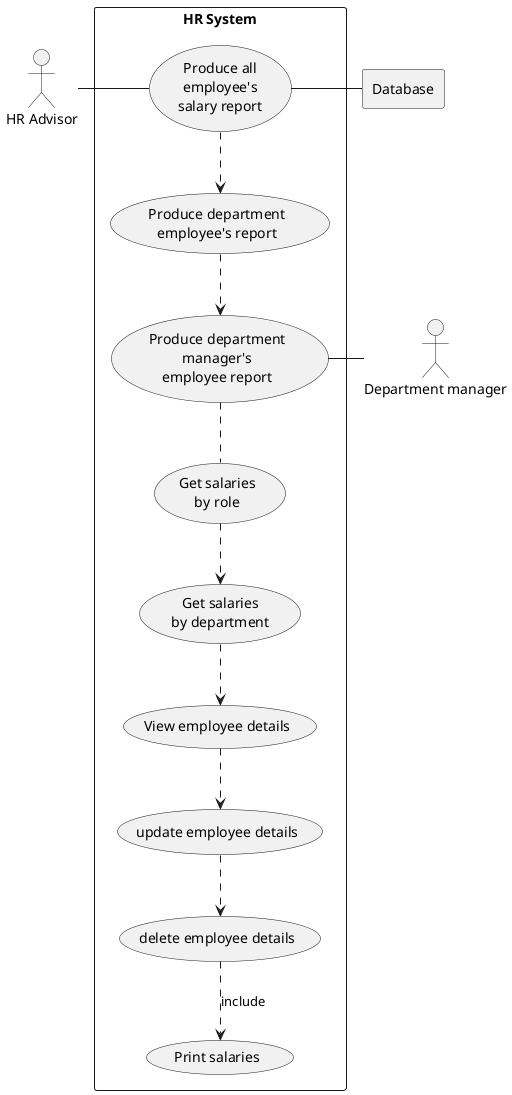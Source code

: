 @startuml

actor HR as "HR Advisor"
actor Manager as "Department manager"

rectangle Database

rectangle "HR System" {
    usecase UC1 as "Produce all
    employee's
    salary report"

    usecase UC2 as "Produce department
        employee's report"

    usecase UC3 as "Produce department
         manager's
         employee report"

    usecase UC4 as "Get salaries
    by role"

     usecase UC5 as "Get salaries
        by department"

     usecase UC6 as "View employee details"

     usecase UC7 as "update employee details"

     usecase UC8 as "delete employee details"

    usecase UCa as "Print salaries"

    HR - UC1
    UC1 ..>UC2
    UC2 ..>UC3
    Manager - UC3
    UC3 ..UC4
    UC4 ..> UC5
    UC5 ..> UC6
    UC6 ..> UC7
    UC7 ..> UC8
    UC8 ..> UCa : include

    UC1 - Database
}

@enduml
